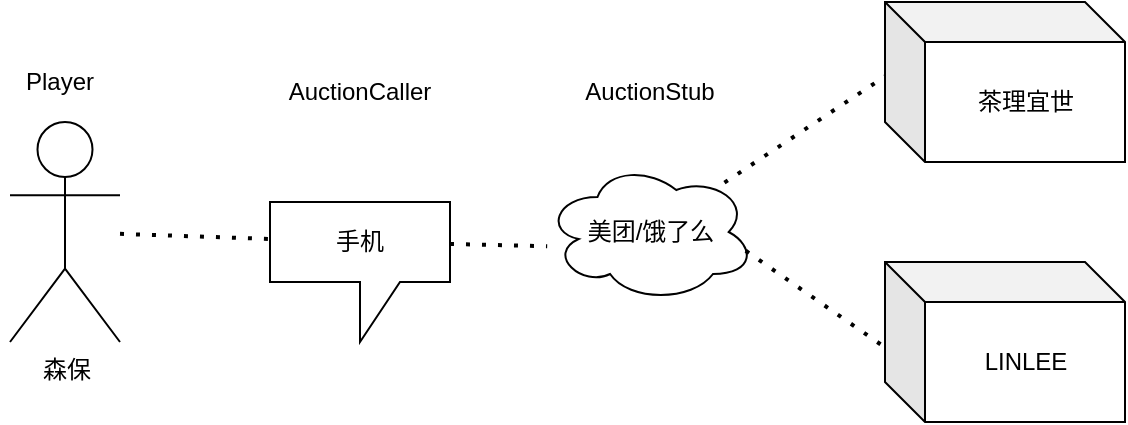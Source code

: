 <mxfile version="20.4.1" type="github">
  <diagram id="hKk2FDyfIRA6PlBuDNfS" name="第 1 页">
    <mxGraphModel dx="981" dy="548" grid="1" gridSize="10" guides="1" tooltips="1" connect="1" arrows="1" fold="1" page="1" pageScale="1" pageWidth="827" pageHeight="1169" math="0" shadow="0">
      <root>
        <mxCell id="0" />
        <mxCell id="1" parent="0" />
        <mxCell id="ZtgRr3ISWWPMAe4m6KNK-1" value="森保" style="shape=umlActor;verticalLabelPosition=bottom;verticalAlign=top;html=1;outlineConnect=0;" vertex="1" parent="1">
          <mxGeometry x="60" y="400" width="55" height="110" as="geometry" />
        </mxCell>
        <mxCell id="ZtgRr3ISWWPMAe4m6KNK-4" value="美团/饿了么" style="ellipse;shape=cloud;whiteSpace=wrap;html=1;" vertex="1" parent="1">
          <mxGeometry x="327.5" y="420" width="105" height="70" as="geometry" />
        </mxCell>
        <mxCell id="ZtgRr3ISWWPMAe4m6KNK-8" value="" style="endArrow=none;dashed=1;html=1;dashPattern=1 3;strokeWidth=2;rounded=0;startArrow=none;" edge="1" parent="1" source="ZtgRr3ISWWPMAe4m6KNK-16" target="ZtgRr3ISWWPMAe4m6KNK-4">
          <mxGeometry width="50" height="50" relative="1" as="geometry">
            <mxPoint x="120" y="480" as="sourcePoint" />
            <mxPoint x="232.817" y="397.915" as="targetPoint" />
          </mxGeometry>
        </mxCell>
        <mxCell id="ZtgRr3ISWWPMAe4m6KNK-9" value="" style="endArrow=none;dashed=1;html=1;dashPattern=1 3;strokeWidth=2;rounded=0;entryX=0.013;entryY=0.452;entryDx=0;entryDy=0;entryPerimeter=0;" edge="1" parent="1" target="ZtgRr3ISWWPMAe4m6KNK-10">
          <mxGeometry width="50" height="50" relative="1" as="geometry">
            <mxPoint x="417.231" y="430.324" as="sourcePoint" />
            <mxPoint x="413.211" y="455" as="targetPoint" />
          </mxGeometry>
        </mxCell>
        <mxCell id="ZtgRr3ISWWPMAe4m6KNK-10" value="茶理宜世" style="shape=cube;whiteSpace=wrap;html=1;boundedLbl=1;backgroundOutline=1;darkOpacity=0.05;darkOpacity2=0.1;" vertex="1" parent="1">
          <mxGeometry x="497.5" y="340" width="120" height="80" as="geometry" />
        </mxCell>
        <mxCell id="ZtgRr3ISWWPMAe4m6KNK-11" value="LINLEE" style="shape=cube;whiteSpace=wrap;html=1;boundedLbl=1;backgroundOutline=1;darkOpacity=0.05;darkOpacity2=0.1;" vertex="1" parent="1">
          <mxGeometry x="497.5" y="470" width="120" height="80" as="geometry" />
        </mxCell>
        <mxCell id="ZtgRr3ISWWPMAe4m6KNK-12" value="" style="endArrow=none;dashed=1;html=1;dashPattern=1 3;strokeWidth=2;rounded=0;exitX=0.956;exitY=0.634;exitDx=0;exitDy=0;exitPerimeter=0;entryX=-0.017;entryY=0.516;entryDx=0;entryDy=0;entryPerimeter=0;" edge="1" parent="1" target="ZtgRr3ISWWPMAe4m6KNK-11">
          <mxGeometry width="50" height="50" relative="1" as="geometry">
            <mxPoint x="427.88" y="464.38" as="sourcePoint" />
            <mxPoint x="407.5" y="500" as="targetPoint" />
          </mxGeometry>
        </mxCell>
        <mxCell id="ZtgRr3ISWWPMAe4m6KNK-13" value="Player" style="text;html=1;strokeColor=none;fillColor=none;align=center;verticalAlign=middle;whiteSpace=wrap;rounded=0;" vertex="1" parent="1">
          <mxGeometry x="55" y="365" width="60" height="30" as="geometry" />
        </mxCell>
        <mxCell id="ZtgRr3ISWWPMAe4m6KNK-14" value="AuctionStub" style="text;html=1;strokeColor=none;fillColor=none;align=center;verticalAlign=middle;whiteSpace=wrap;rounded=0;" vertex="1" parent="1">
          <mxGeometry x="350" y="370" width="60" height="30" as="geometry" />
        </mxCell>
        <mxCell id="ZtgRr3ISWWPMAe4m6KNK-16" value="手机" style="shape=callout;whiteSpace=wrap;html=1;perimeter=calloutPerimeter;position2=0.5;" vertex="1" parent="1">
          <mxGeometry x="190" y="440" width="90" height="70" as="geometry" />
        </mxCell>
        <mxCell id="ZtgRr3ISWWPMAe4m6KNK-17" value="" style="endArrow=none;dashed=1;html=1;dashPattern=1 3;strokeWidth=2;rounded=0;" edge="1" parent="1" source="ZtgRr3ISWWPMAe4m6KNK-1" target="ZtgRr3ISWWPMAe4m6KNK-16">
          <mxGeometry width="50" height="50" relative="1" as="geometry">
            <mxPoint x="115" y="455" as="sourcePoint" />
            <mxPoint x="270.0" y="455" as="targetPoint" />
          </mxGeometry>
        </mxCell>
        <mxCell id="ZtgRr3ISWWPMAe4m6KNK-18" value="AuctionCaller" style="text;html=1;strokeColor=none;fillColor=none;align=center;verticalAlign=middle;whiteSpace=wrap;rounded=0;" vertex="1" parent="1">
          <mxGeometry x="205" y="370" width="60" height="30" as="geometry" />
        </mxCell>
      </root>
    </mxGraphModel>
  </diagram>
</mxfile>
